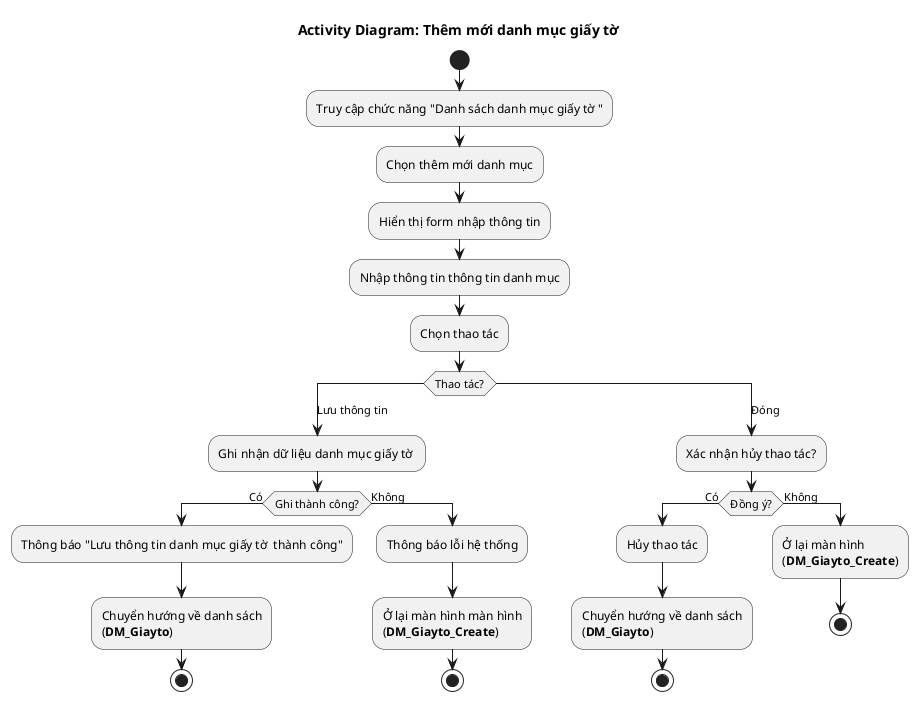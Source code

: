 @startuml DM_Giayto_Create
!pragma layout smetana
title Activity Diagram: Thêm mới danh mục giấy tờ 
start
:Truy cập chức năng "Danh sách danh mục giấy tờ ";
:Chọn thêm mới danh mục;
:Hiển thị form nhập thông tin;
:Nhập thông tin thông tin danh mục;
  :Chọn thao tác;
  switch (Thao tác?)
    case (Lưu thông tin)
      :Ghi nhận dữ liệu danh mục giấy tờ ;
        if (Ghi thành công?) then (Có)
        :Thông báo "Lưu thông tin danh mục giấy tờ  thành công";
        :Chuyển hướng về danh sách\n(**DM_Giayto**);
        stop
      else (Không)
        :Thông báo lỗi hệ thống;
        :Ở lại màn hình màn hình\n(**DM_Giayto_Create**);
        stop
      endif
    case (Đóng)
      :Xác nhận hủy thao tác?;
      if (Đồng ý?) then (Có)
        :Hủy thao tác;
        :Chuyển hướng về danh sách\n(**DM_Giayto**);
        stop
      else (Không)
        :Ở lại màn hình\n(**DM_Giayto_Create**);
        stop
      endif
  endswitch
@enduml
